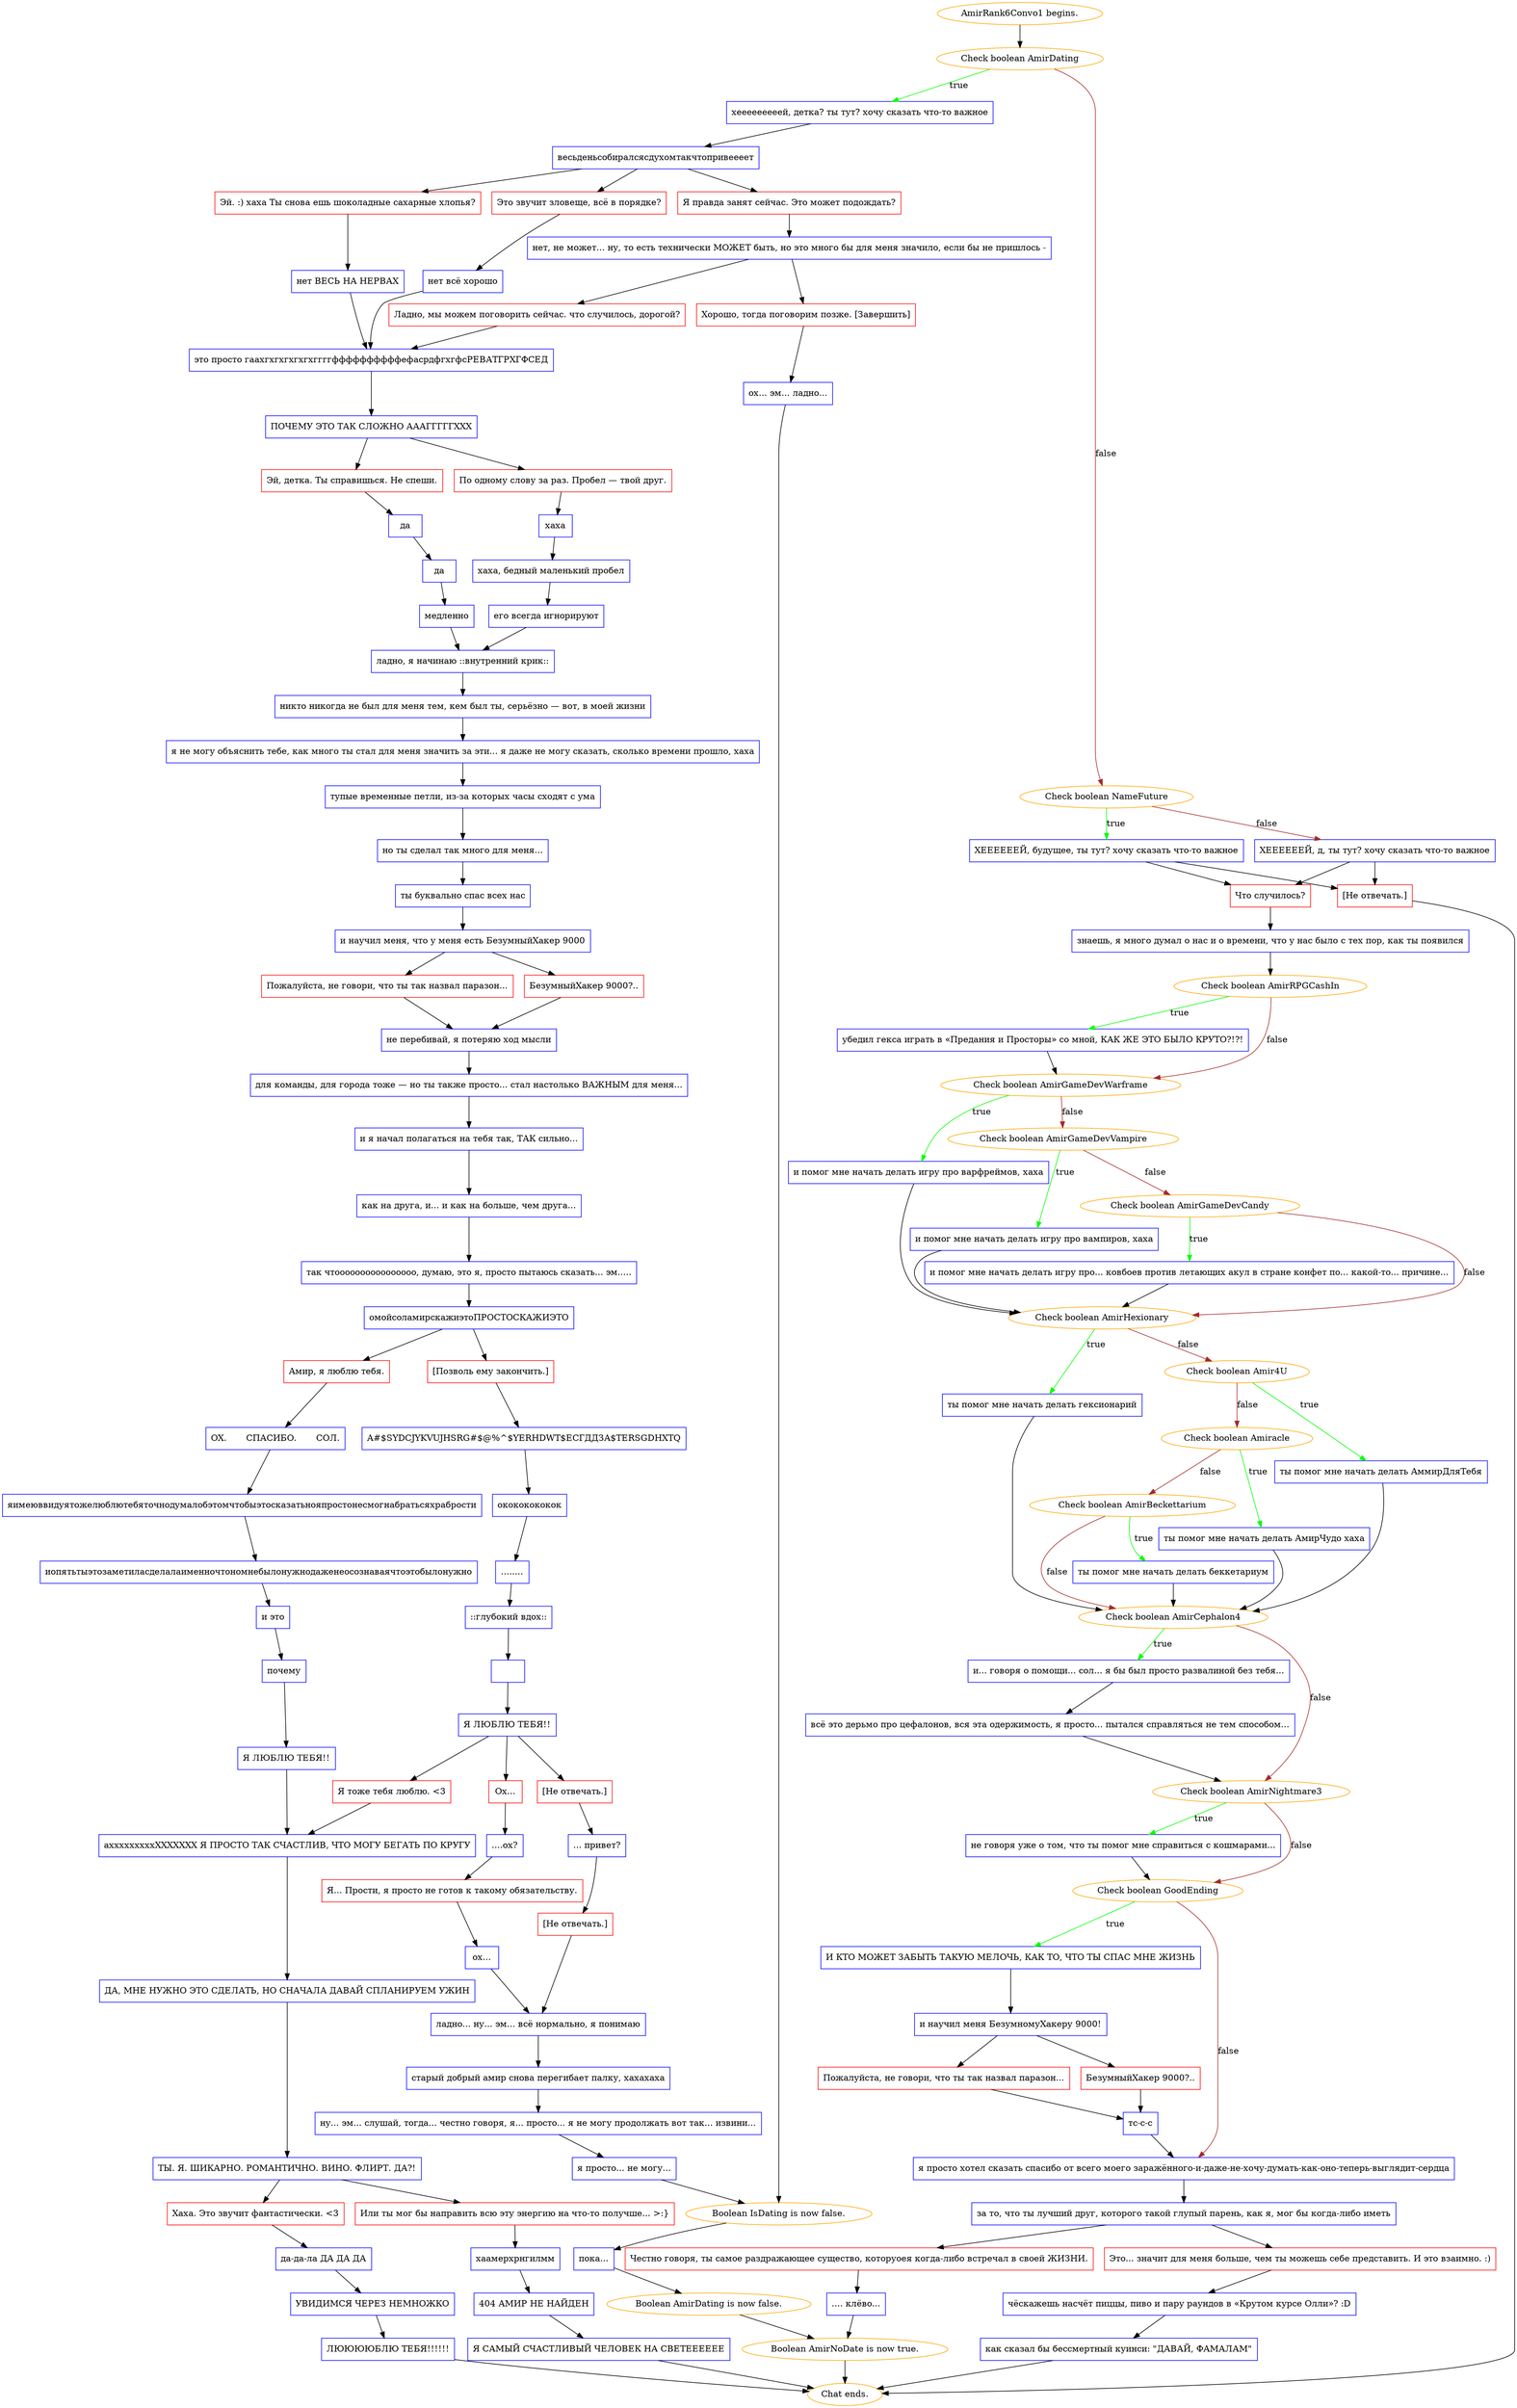 digraph {
	"AmirRank6Convo1 begins." [color=orange];
		"AmirRank6Convo1 begins." -> j790010462;
	j790010462 [label="Check boolean AmirDating",color=orange];
		j790010462 -> j2243757270 [label=true,color=green];
		j790010462 -> j4292522466 [label=false,color=brown];
	j2243757270 [label="хееееееееей, детка? ты тут? хочу сказать что-то важное",shape=box,color=blue];
		j2243757270 -> j815085405;
	j4292522466 [label="Check boolean NameFuture",color=orange];
		j4292522466 -> j114016550 [label=true,color=green];
		j4292522466 -> j1160431610 [label=false,color=brown];
	j815085405 [label="весьденьсобиралсясдухомтакчтопривеееет",shape=box,color=blue];
		j815085405 -> j2811889478;
		j815085405 -> j168936937;
		j815085405 -> j2650911023;
	j114016550 [label="ХЕЕЕЕЕЕЙ, будущее, ты тут? хочу сказать что-то важное",shape=box,color=blue];
		j114016550 -> j2927020208;
		j114016550 -> j2990211282;
	j1160431610 [label="ХЕЕЕЕЕЕЙ, д, ты тут? хочу сказать что-то важное",shape=box,color=blue];
		j1160431610 -> j2927020208;
		j1160431610 -> j2990211282;
	j2811889478 [label="Эй. :) хаха Ты снова ешь шоколадные сахарные хлопья?",shape=box,color=red];
		j2811889478 -> j75127251;
	j168936937 [label="Это звучит зловеще, всё в порядке?",shape=box,color=red];
		j168936937 -> j2193221300;
	j2650911023 [label="Я правда занят сейчас. Это может подождать?",shape=box,color=red];
		j2650911023 -> j3112491717;
	j2927020208 [label="Что случилось?",shape=box,color=red];
		j2927020208 -> j2652318132;
	j2990211282 [label="[Не отвечать.]",shape=box,color=red];
		j2990211282 -> "Chat ends.";
	j75127251 [label="нет ВЕСЬ НА НЕРВАХ",shape=box,color=blue];
		j75127251 -> j4030541944;
	j2193221300 [label="нет всё хорошо",shape=box,color=blue];
		j2193221300 -> j4030541944;
	j3112491717 [label="нет, не может... ну, то есть технически МОЖЕТ быть, но это много бы для меня значило, если бы не пришлось -",shape=box,color=blue];
		j3112491717 -> j1469316772;
		j3112491717 -> j2156135368;
	j2652318132 [label="знаешь, я много думал о нас и о времени, что у нас было с тех пор, как ты появился",shape=box,color=blue];
		j2652318132 -> j3826784422;
	"Chat ends." [color=orange];
	j4030541944 [label="это просто гаахгхгхгхгхгхггггффффффффффефасрдфгхгфсРЕВАТГРХГФСЕД",shape=box,color=blue];
		j4030541944 -> j3682113709;
	j1469316772 [label="Ладно, мы можем поговорить сейчас. что случилось, дорогой?",shape=box,color=red];
		j1469316772 -> j4030541944;
	j2156135368 [label="Хорошо, тогда поговорим позже. [Завершить]",shape=box,color=red];
		j2156135368 -> j4194740663;
	j3826784422 [label="Check boolean AmirRPGCashIn",color=orange];
		j3826784422 -> j3389244047 [label=true,color=green];
		j3826784422 -> j2297868336 [label=false,color=brown];
	j3682113709 [label="ПОЧЕМУ ЭТО ТАК СЛОЖНО АААГГГГГХХХ",shape=box,color=blue];
		j3682113709 -> j1284221090;
		j3682113709 -> j3178149055;
	j4194740663 [label="ох... эм... ладно...",shape=box,color=blue];
		j4194740663 -> j2797211733;
	j3389244047 [label="убедил гекса играть в «Предания и Просторы» со мной, КАК ЖЕ ЭТО БЫЛО КРУТО?!?!",shape=box,color=blue];
		j3389244047 -> j2297868336;
	j2297868336 [label="Check boolean AmirGameDevWarframe",color=orange];
		j2297868336 -> j1037960269 [label=true,color=green];
		j2297868336 -> j3506259166 [label=false,color=brown];
	j1284221090 [label="Эй, детка. Ты справишься. Не спеши.",shape=box,color=red];
		j1284221090 -> j4063065499;
	j3178149055 [label="По одному слову за раз. Пробел — твой друг.",shape=box,color=red];
		j3178149055 -> j1442141299;
	j2797211733 [label="Boolean IsDating is now false.",color=orange];
		j2797211733 -> j2047997484;
	j1037960269 [label="и помог мне начать делать игру про варфреймов, хаха",shape=box,color=blue];
		j1037960269 -> j3646133356;
	j3506259166 [label="Check boolean AmirGameDevVampire",color=orange];
		j3506259166 -> j4284429565 [label=true,color=green];
		j3506259166 -> j1286003093 [label=false,color=brown];
	j4063065499 [label="да",shape=box,color=blue];
		j4063065499 -> j4036504850;
	j1442141299 [label="хаха",shape=box,color=blue];
		j1442141299 -> j380102274;
	j2047997484 [label="пока...",shape=box,color=blue];
		j2047997484 -> j911677755;
	j3646133356 [label="Check boolean AmirHexionary",color=orange];
		j3646133356 -> j886439931 [label=true,color=green];
		j3646133356 -> j3967894332 [label=false,color=brown];
	j4284429565 [label="и помог мне начать делать игру про вампиров, хаха",shape=box,color=blue];
		j4284429565 -> j3646133356;
	j1286003093 [label="Check boolean AmirGameDevCandy",color=orange];
		j1286003093 -> j354813814 [label=true,color=green];
		j1286003093 -> j3646133356 [label=false,color=brown];
	j4036504850 [label="да",shape=box,color=blue];
		j4036504850 -> j526617276;
	j380102274 [label="хаха, бедный маленький пробел",shape=box,color=blue];
		j380102274 -> j1952767118;
	j911677755 [label="Boolean AmirDating is now false.",color=orange];
		j911677755 -> j1438323710;
	j886439931 [label="ты помог мне начать делать гексионарий",shape=box,color=blue];
		j886439931 -> j3587826111;
	j3967894332 [label="Check boolean Amir4U",color=orange];
		j3967894332 -> j1123264154 [label=true,color=green];
		j3967894332 -> j3456698547 [label=false,color=brown];
	j354813814 [label="и помог мне начать делать игру про... ковбоев против летающих акул в стране конфет по... какой-то... причине...",shape=box,color=blue];
		j354813814 -> j3646133356;
	j526617276 [label="медленно",shape=box,color=blue];
		j526617276 -> j3595429774;
	j1952767118 [label="его всегда игнорируют",shape=box,color=blue];
		j1952767118 -> j3595429774;
	j1438323710 [label="Boolean AmirNoDate is now true.",color=orange];
		j1438323710 -> "Chat ends.";
	j3587826111 [label="Check boolean AmirCephalon4",color=orange];
		j3587826111 -> j4103227884 [label=true,color=green];
		j3587826111 -> j181140992 [label=false,color=brown];
	j1123264154 [label="ты помог мне начать делать АммирДляТебя",shape=box,color=blue];
		j1123264154 -> j3587826111;
	j3456698547 [label="Check boolean Amiracle",color=orange];
		j3456698547 -> j3510584379 [label=true,color=green];
		j3456698547 -> j3662880471 [label=false,color=brown];
	j3595429774 [label="ладно, я начинаю ::внутренний крик::",shape=box,color=blue];
		j3595429774 -> j702679499;
	j4103227884 [label="и... говоря о помощи... сол... я бы был просто развалиной без тебя...",shape=box,color=blue];
		j4103227884 -> j2879539428;
	j181140992 [label="Check boolean AmirNightmare3",color=orange];
		j181140992 -> j2719859492 [label=true,color=green];
		j181140992 -> j2311468738 [label=false,color=brown];
	j3510584379 [label="ты помог мне начать делать АмирЧудо хаха",shape=box,color=blue];
		j3510584379 -> j3587826111;
	j3662880471 [label="Check boolean AmirBeckettarium",color=orange];
		j3662880471 -> j3266878848 [label=true,color=green];
		j3662880471 -> j3587826111 [label=false,color=brown];
	j702679499 [label="никто никогда не был для меня тем, кем был ты, серьёзно — вот, в моей жизни",shape=box,color=blue];
		j702679499 -> j3813190988;
	j2879539428 [label="всё это дерьмо про цефалонов, вся эта одержимость, я просто... пытался справляться не тем способом...",shape=box,color=blue];
		j2879539428 -> j181140992;
	j2719859492 [label="не говоря уже о том, что ты помог мне справиться с кошмарами...",shape=box,color=blue];
		j2719859492 -> j2311468738;
	j2311468738 [label="Check boolean GoodEnding",color=orange];
		j2311468738 -> j1433262277 [label=true,color=green];
		j2311468738 -> j3083294179 [label=false,color=brown];
	j3266878848 [label="ты помог мне начать делать беккетариум",shape=box,color=blue];
		j3266878848 -> j3587826111;
	j3813190988 [label="я не могу объяснить тебе, как много ты стал для меня значить за эти... я даже не могу сказать, сколько времени прошло, хаха",shape=box,color=blue];
		j3813190988 -> j780082358;
	j1433262277 [label="И КТО МОЖЕТ ЗАБЫТЬ ТАКУЮ МЕЛОЧЬ, КАК ТО, ЧТО ТЫ СПАС МНЕ ЖИЗНЬ",shape=box,color=blue];
		j1433262277 -> j21027903;
	j3083294179 [label="я просто хотел сказать спасибо от всего моего заражённого-и-даже-не-хочу-думать-как-оно-теперь-выглядит-сердца",shape=box,color=blue];
		j3083294179 -> j97190444;
	j780082358 [label="тупые временные петли, из-за которых часы сходят с ума",shape=box,color=blue];
		j780082358 -> j3589787647;
	j21027903 [label="и научил меня БезумномуХакеру 9000!",shape=box,color=blue];
		j21027903 -> j3468983464;
		j21027903 -> j3253015930;
	j97190444 [label="за то, что ты лучший друг, которого такой глупый парень, как я, мог бы когда-либо иметь",shape=box,color=blue];
		j97190444 -> j3300644896;
		j97190444 -> j2390232223;
	j3589787647 [label="но ты сделал так много для меня...",shape=box,color=blue];
		j3589787647 -> j3701239698;
	j3468983464 [label="Пожалуйста, не говори, что ты так назвал паразон...",shape=box,color=red];
		j3468983464 -> j3509638009;
	j3253015930 [label="БезумныйХакер 9000?..",shape=box,color=red];
		j3253015930 -> j3509638009;
	j3300644896 [label="Это... значит для меня больше, чем ты можешь себе представить. И это взаимно. :)",shape=box,color=red];
		j3300644896 -> j656320523;
	j2390232223 [label="Честно говоря, ты самое раздражающее существо, которуоея когда-либо встречал в своей ЖИЗНИ.",shape=box,color=red];
		j2390232223 -> j1305084395;
	j3701239698 [label="ты буквально спас всех нас",shape=box,color=blue];
		j3701239698 -> j346085318;
	j3509638009 [label="тс-с-с",shape=box,color=blue];
		j3509638009 -> j3083294179;
	j656320523 [label="чёскажешь насчёт пиццы, пиво и пару раундов в «Крутом курсе Олли»? :D",shape=box,color=blue];
		j656320523 -> j1311369939;
	j1305084395 [label=".... клёво...",shape=box,color=blue];
		j1305084395 -> j1438323710;
	j346085318 [label="и научил меня, что у меня есть БезумныйХакер 9000",shape=box,color=blue];
		j346085318 -> j1746334179;
		j346085318 -> j4059906270;
	j1311369939 [label="как сказал бы бессмертный куинси: \"ДАВАЙ, ФАМАЛАМ\"",shape=box,color=blue];
		j1311369939 -> "Chat ends.";
	j1746334179 [label="Пожалуйста, не говори, что ты так назвал паразон...",shape=box,color=red];
		j1746334179 -> j1803920996;
	j4059906270 [label="БезумныйХакер 9000?..",shape=box,color=red];
		j4059906270 -> j1803920996;
	j1803920996 [label="не перебивай, я потеряю ход мысли",shape=box,color=blue];
		j1803920996 -> j1371451856;
	j1371451856 [label="для команды, для города тоже — но ты также просто... стал настолько ВАЖНЫМ для меня...",shape=box,color=blue];
		j1371451856 -> j649529017;
	j649529017 [label="и я начал полагаться на тебя так, ТАК сильно...",shape=box,color=blue];
		j649529017 -> j4206338304;
	j4206338304 [label="как на друга, и... и как на больше, чем друга...",shape=box,color=blue];
		j4206338304 -> j3535314360;
	j3535314360 [label="так чтоооооооооооооооо, думаю, это я, просто пытаюсь сказать... эм.....",shape=box,color=blue];
		j3535314360 -> j3406103742;
	j3406103742 [label="омойсоламирскажиэтоПРОСТОСКАЖИЭТО",shape=box,color=blue];
		j3406103742 -> j2482700232;
		j3406103742 -> j520678937;
	j2482700232 [label="Амир, я люблю тебя.",shape=box,color=red];
		j2482700232 -> j2391096216;
	j520678937 [label="[Позволь ему закончить.]",shape=box,color=red];
		j520678937 -> j3240768661;
	j2391096216 [label="ОХ.       СПАСИБО.       СОЛ.",shape=box,color=blue];
		j2391096216 -> j2221883525;
	j3240768661 [label="А#$SYDCJYKVUJHSRG#$@%^$YERHDWT$ЕСГДДЗА$TERSGDHXTQ",shape=box,color=blue];
		j3240768661 -> j727575783;
	j2221883525 [label="яимеюввидуятожелюблютебяточнодумалобэтомчтобыэтосказатьнояпростонесмогнабратьсяхрабрости",shape=box,color=blue];
		j2221883525 -> j1901623125;
	j727575783 [label="окококококок",shape=box,color=blue];
		j727575783 -> j161125125;
	j1901623125 [label="иопятьтыэтозаметиласделалаименночтономнебылонужнодаженеосознаваячтоэтобылонужно",shape=box,color=blue];
		j1901623125 -> j463221969;
	j161125125 [label="........",shape=box,color=blue];
		j161125125 -> j3196731937;
	j463221969 [label="и это",shape=box,color=blue];
		j463221969 -> j672997593;
	j3196731937 [label="::глубокий вдох::",shape=box,color=blue];
		j3196731937 -> j2892966877;
	j672997593 [label="почему",shape=box,color=blue];
		j672997593 -> j824433642;
	j2892966877 [label=" ",shape=box,color=blue];
		j2892966877 -> j83372882;
	j824433642 [label="Я ЛЮБЛЮ ТЕБЯ!!",shape=box,color=blue];
		j824433642 -> j3310521608;
	j83372882 [label="Я ЛЮБЛЮ ТЕБЯ!!",shape=box,color=blue];
		j83372882 -> j1298788348;
		j83372882 -> j1995818365;
		j83372882 -> j407772109;
	j3310521608 [label="ахххххххххХХХХХХХ Я ПРОСТО ТАК СЧАСТЛИВ, ЧТО МОГУ БЕГАТЬ ПО КРУГУ",shape=box,color=blue];
		j3310521608 -> j4203982152;
	j1298788348 [label="Я тоже тебя люблю. <3",shape=box,color=red];
		j1298788348 -> j3310521608;
	j1995818365 [label="Ох...",shape=box,color=red];
		j1995818365 -> j3447615520;
	j407772109 [label="[Не отвечать.]",shape=box,color=red];
		j407772109 -> j668839362;
	j4203982152 [label="ДА, МНЕ НУЖНО ЭТО СДЕЛАТЬ, НО СНАЧАЛА ДАВАЙ СПЛАНИРУЕМ УЖИН",shape=box,color=blue];
		j4203982152 -> j3471712201;
	j3447615520 [label="....ох?",shape=box,color=blue];
		j3447615520 -> j3262729075;
	j668839362 [label="... привет?",shape=box,color=blue];
		j668839362 -> j2736996065;
	j3471712201 [label="ТЫ. Я. ШИКАРНО. РОМАНТИЧНО. ВИНО. ФЛИРТ. ДА?!",shape=box,color=blue];
		j3471712201 -> j3845343949;
		j3471712201 -> j3794577412;
	j3262729075 [label="Я... Прости, я просто не готов к такому обязательству.",shape=box,color=red];
		j3262729075 -> j1543823449;
	j2736996065 [label="[Не отвечать.]",shape=box,color=red];
		j2736996065 -> j589021003;
	j3845343949 [label="Хаха. Это звучит фантастически. <3",shape=box,color=red];
		j3845343949 -> j369843741;
	j3794577412 [label="Или ты мог бы направить всю эту энергию на что-то получше... >:}",shape=box,color=red];
		j3794577412 -> j3175009584;
	j1543823449 [label="ох...",shape=box,color=blue];
		j1543823449 -> j589021003;
	j589021003 [label="ладно... ну... эм... всё нормально, я понимаю",shape=box,color=blue];
		j589021003 -> j90195985;
	j369843741 [label="да-да-ла ДА ДА ДА",shape=box,color=blue];
		j369843741 -> j3268894588;
	j3175009584 [label="хаамерхрнгилмм",shape=box,color=blue];
		j3175009584 -> j1515192288;
	j90195985 [label="старый добрый амир снова перегибает палку, хахахаха",shape=box,color=blue];
		j90195985 -> j816701539;
	j3268894588 [label="УВИДИМСЯ ЧЕРЕЗ НЕМНОЖКО",shape=box,color=blue];
		j3268894588 -> j1160576576;
	j1515192288 [label="404 АМИР НЕ НАЙДЕН",shape=box,color=blue];
		j1515192288 -> j3028456133;
	j816701539 [label="ну... эм... слушай, тогда... честно говоря, я... просто... я не могу продолжать вот так... извини...",shape=box,color=blue];
		j816701539 -> j1474147236;
	j1160576576 [label="ЛЮЮЮЮБЛЮ ТЕБЯ!!!!!!",shape=box,color=blue];
		j1160576576 -> "Chat ends.";
	j3028456133 [label="Я САМЫЙ СЧАСТЛИВЫЙ ЧЕЛОВЕК НА СВЕТЕЕЕЕЕЕ",shape=box,color=blue];
		j3028456133 -> "Chat ends.";
	j1474147236 [label="я просто... не могу...",shape=box,color=blue];
		j1474147236 -> j2797211733;
}